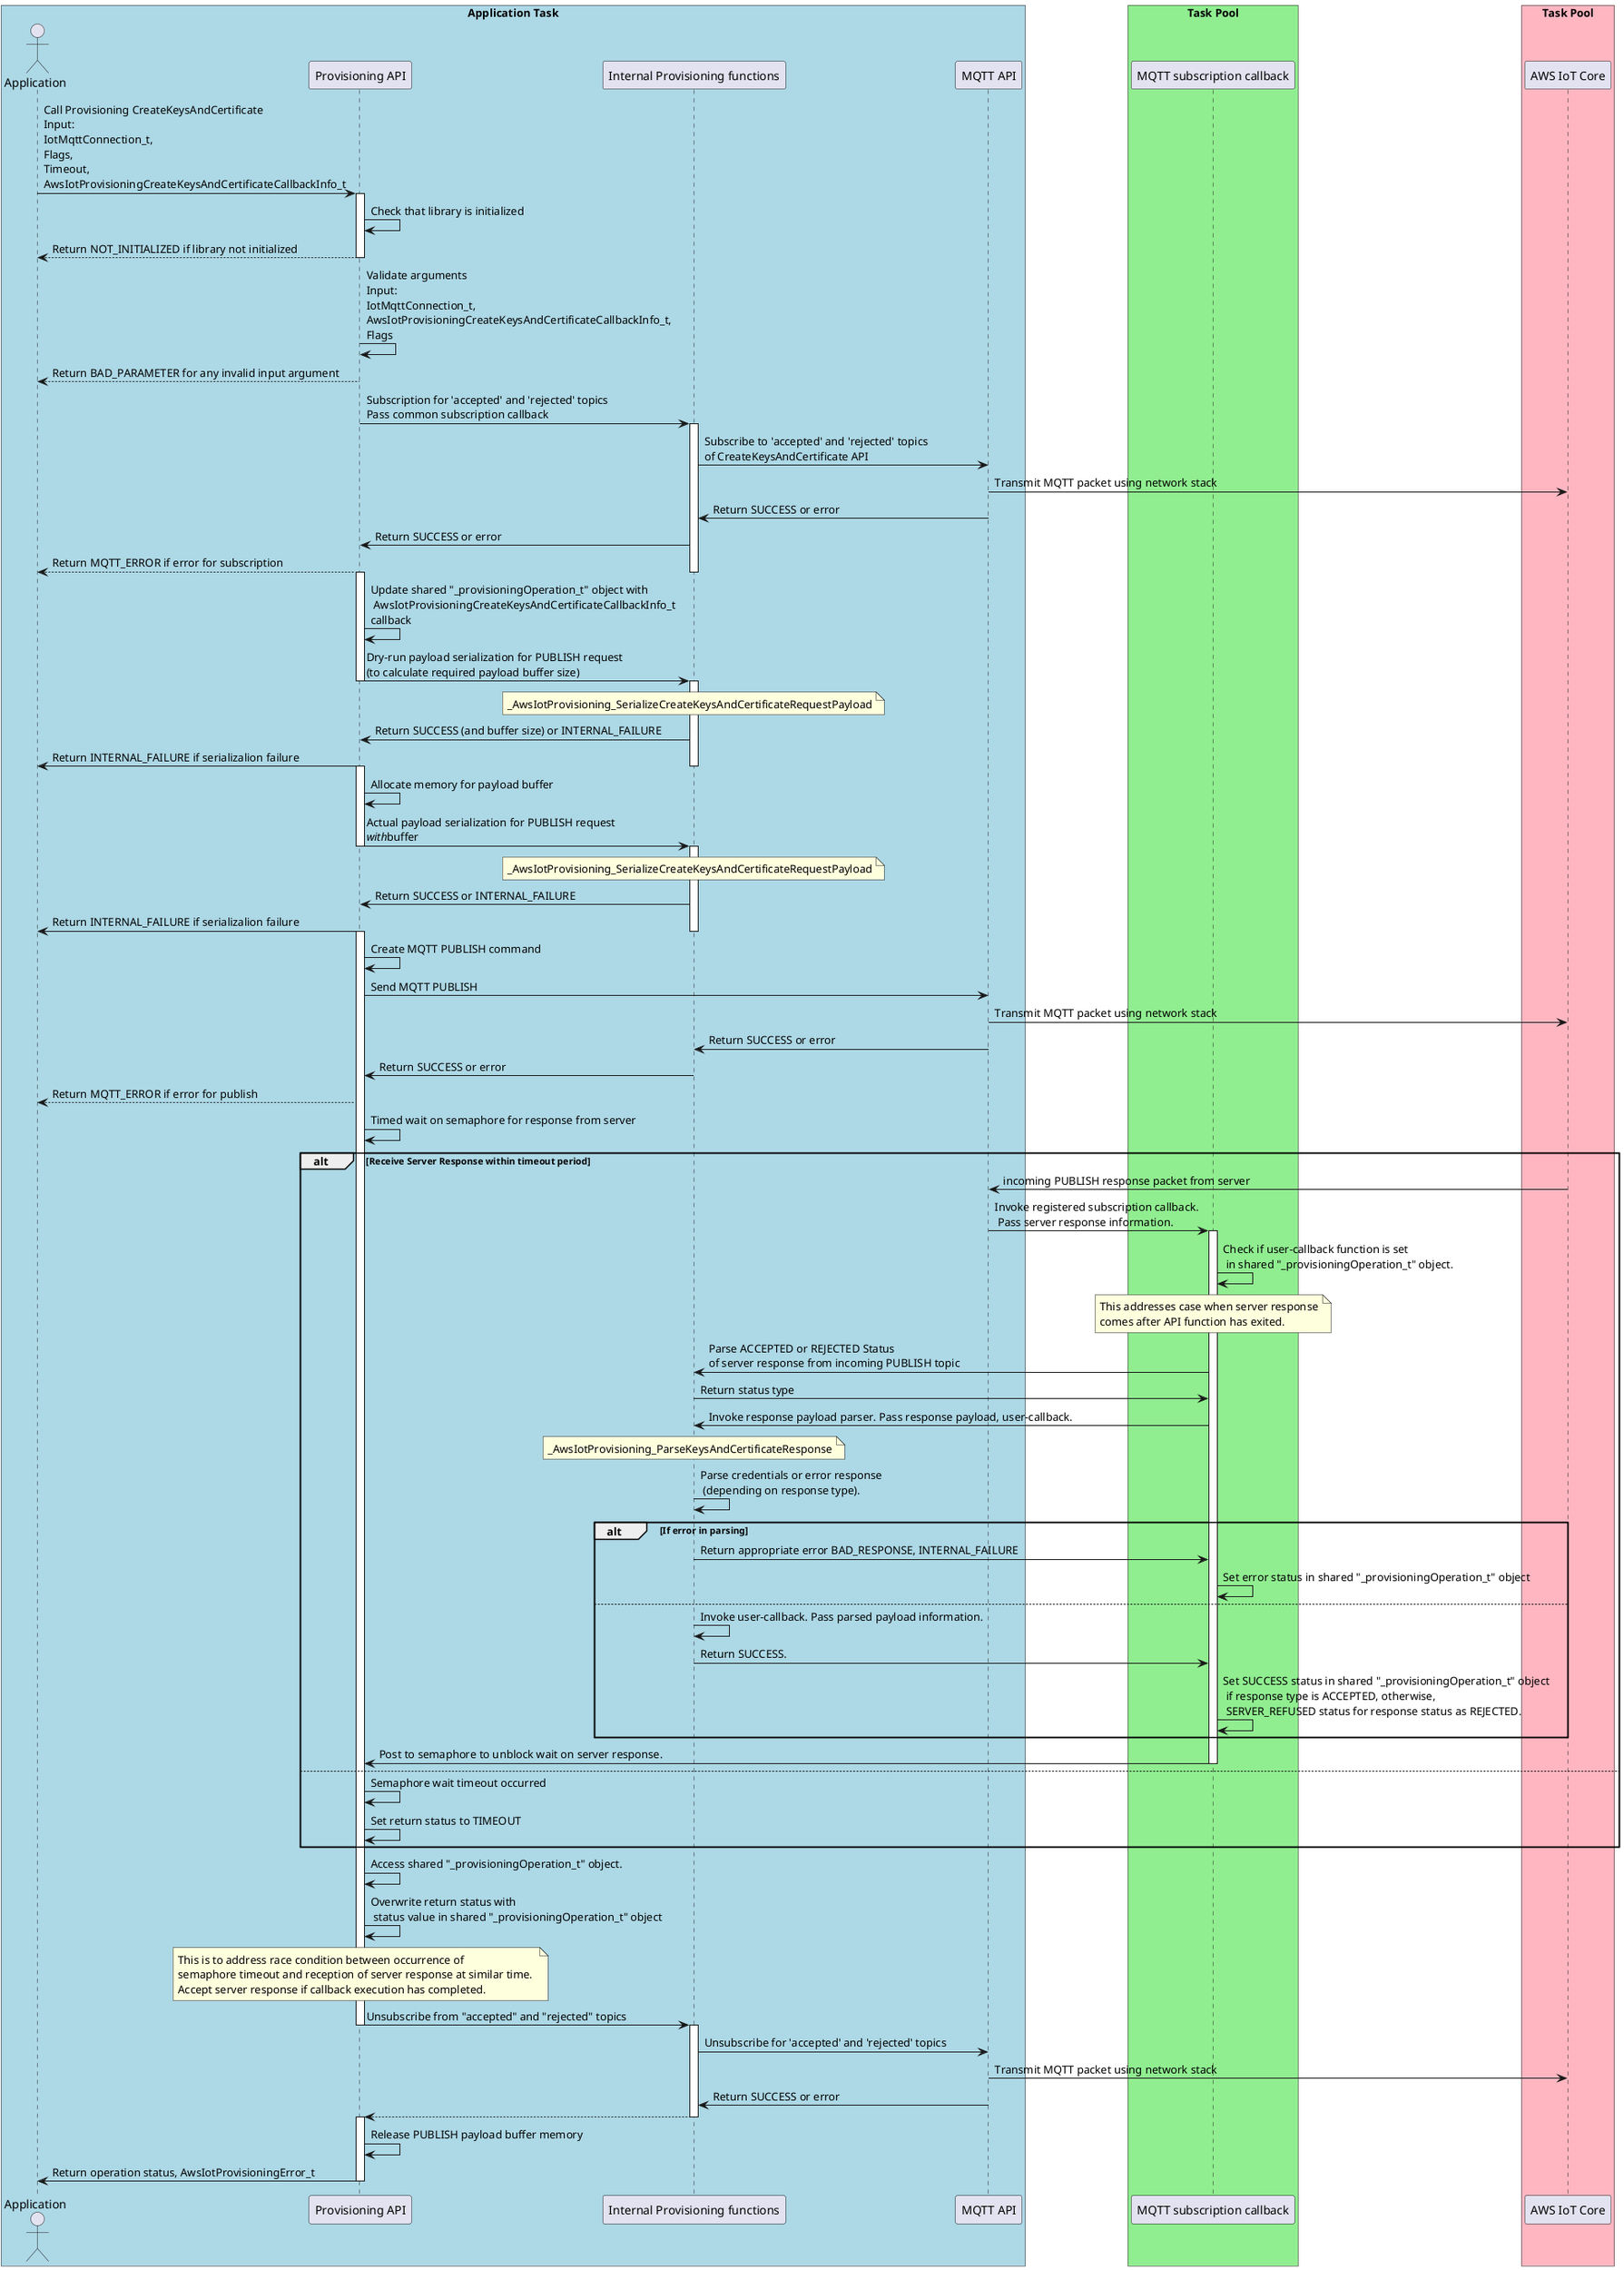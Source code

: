 @startuml
skinparam classFontSize 8
skinparam classFontName Helvetica

box "Application Task" #LightBlue
actor Application as app
participant "Provisioning API" as provisioning
participant "Internal Provisioning functions" as internal
participant "MQTT API" as mqtt
end box

box "Task Pool" #LightGreen
participant "MQTT subscription callback" as callback
end box

box "Task Pool" #LightPink
participant "AWS IoT Core" as aws
end box

app -> provisioning: Call Provisioning CreateKeysAndCertificate\nInput:\nIotMqttConnection_t,\nFlags,\nTimeout,\nAwsIotProvisioningCreateKeysAndCertificateCallbackInfo_t
activate provisioning

provisioning -> provisioning: Check that library is initialized
return Return NOT_INITIALIZED if library not initialized

provisioning -> provisioning: Validate arguments\nInput:\nIotMqttConnection_t,\nAwsIotProvisioningCreateKeysAndCertificateCallbackInfo_t,\nFlags
provisioning --> app: Return BAD_PARAMETER for any invalid input argument

provisioning -> internal: Subscription for 'accepted' and 'rejected' topics\nPass common subscription callback
deactivate provisioning
activate internal
internal -> mqtt: Subscribe to 'accepted' and 'rejected' topics \nof CreateKeysAndCertificate API
mqtt -> aws: Transmit MQTT packet using network stack
mqtt -> internal: Return SUCCESS or error
internal -> provisioning: Return SUCCESS or error
provisioning --> app: Return MQTT_ERROR if error for subscription
deactivate internal
activate provisioning

provisioning -> provisioning: Update shared "_provisioningOperation_t" object with\n AwsIotProvisioningCreateKeysAndCertificateCallbackInfo_t\ncallback

provisioning -> internal: Dry-run payload serialization for PUBLISH request\n(to calculate required payload buffer size)
deactivate provisioning
activate internal
note over internal: _AwsIotProvisioning_SerializeCreateKeysAndCertificateRequestPayload
internal -> provisioning: Return SUCCESS (and buffer size) or INTERNAL_FAILURE
provisioning -> app: Return INTERNAL_FAILURE if serializalion failure
deactivate internal
activate provisioning

provisioning -> provisioning: Allocate memory for payload buffer
provisioning -> internal: Actual payload serialization for PUBLISH request\n<i>with</i>buffer
deactivate provisioning
activate internal
note over internal: _AwsIotProvisioning_SerializeCreateKeysAndCertificateRequestPayload
internal -> provisioning: Return SUCCESS or INTERNAL_FAILURE
provisioning -> app: Return INTERNAL_FAILURE if serializalion failure
deactivate internal
activate provisioning

provisioning -> provisioning: Create MQTT PUBLISH command
provisioning -> mqtt: Send MQTT PUBLISH
mqtt -> aws: Transmit MQTT packet using network stack
mqtt -> internal: Return SUCCESS or error
internal -> provisioning: Return SUCCESS or error
provisioning --> app: Return MQTT_ERROR if error for publish

provisioning -> provisioning: Timed wait on semaphore for response from server
alt Receive Server Response within timeout period
aws -> mqtt : incoming PUBLISH response packet from server
mqtt -> callback: Invoke registered subscription callback.\n Pass server response information.
activate callback
callback -> callback: Check if user-callback function is set\n in shared "_provisioningOperation_t" object.
note over callback: This addresses case when server response\ncomes after API function has exited.
callback -> internal: Parse ACCEPTED or REJECTED Status \nof server response from incoming PUBLISH topic
internal -> callback: Return status type
callback -> internal: Invoke response payload parser. Pass response payload, user-callback.
note over internal: _AwsIotProvisioning_ParseKeysAndCertificateResponse
internal -> internal: Parse credentials or error response\n (depending on response type).
alt If error in parsing
internal -> callback: Return appropriate error BAD_RESPONSE, INTERNAL_FAILURE
callback -> callback: Set error status in shared "_provisioningOperation_t" object
else 
internal -> internal: Invoke user-callback. Pass parsed payload information.
internal -> callback: Return SUCCESS.
callback -> callback: Set SUCCESS status in shared "_provisioningOperation_t" object\n if response type is ACCEPTED, otherwise,\n SERVER_REFUSED status for response status as REJECTED.
end alt
callback -> provisioning: Post to semaphore to unblock wait on server response.
deactivate callback
else
provisioning -> provisioning: Semaphore wait timeout occurred
provisioning -> provisioning: Set return status to TIMEOUT
end alt
provisioning -> provisioning: Access shared "_provisioningOperation_t" object.
provisioning -> provisioning: Overwrite return status with\n status value in shared "_provisioningOperation_t" object
note over provisioning: This is to address race condition between occurrence of\nsemaphore timeout and reception of server response at similar time. \nAccept server response if callback execution has completed.

provisioning -> internal: Unsubscribe from "accepted" and "rejected" topics
deactivate provisioning
activate internal
internal -> mqtt: Unsubscribe for 'accepted' and 'rejected' topics
mqtt -> aws: Transmit MQTT packet using network stack
mqtt -> internal: Return SUCCESS or error
return
deactivate internal
activate provisioning
provisioning -> provisioning: Release PUBLISH payload buffer memory
provisioning -> app: Return operation status, AwsIotProvisioningError_t
deactivate provisioning

@enduml